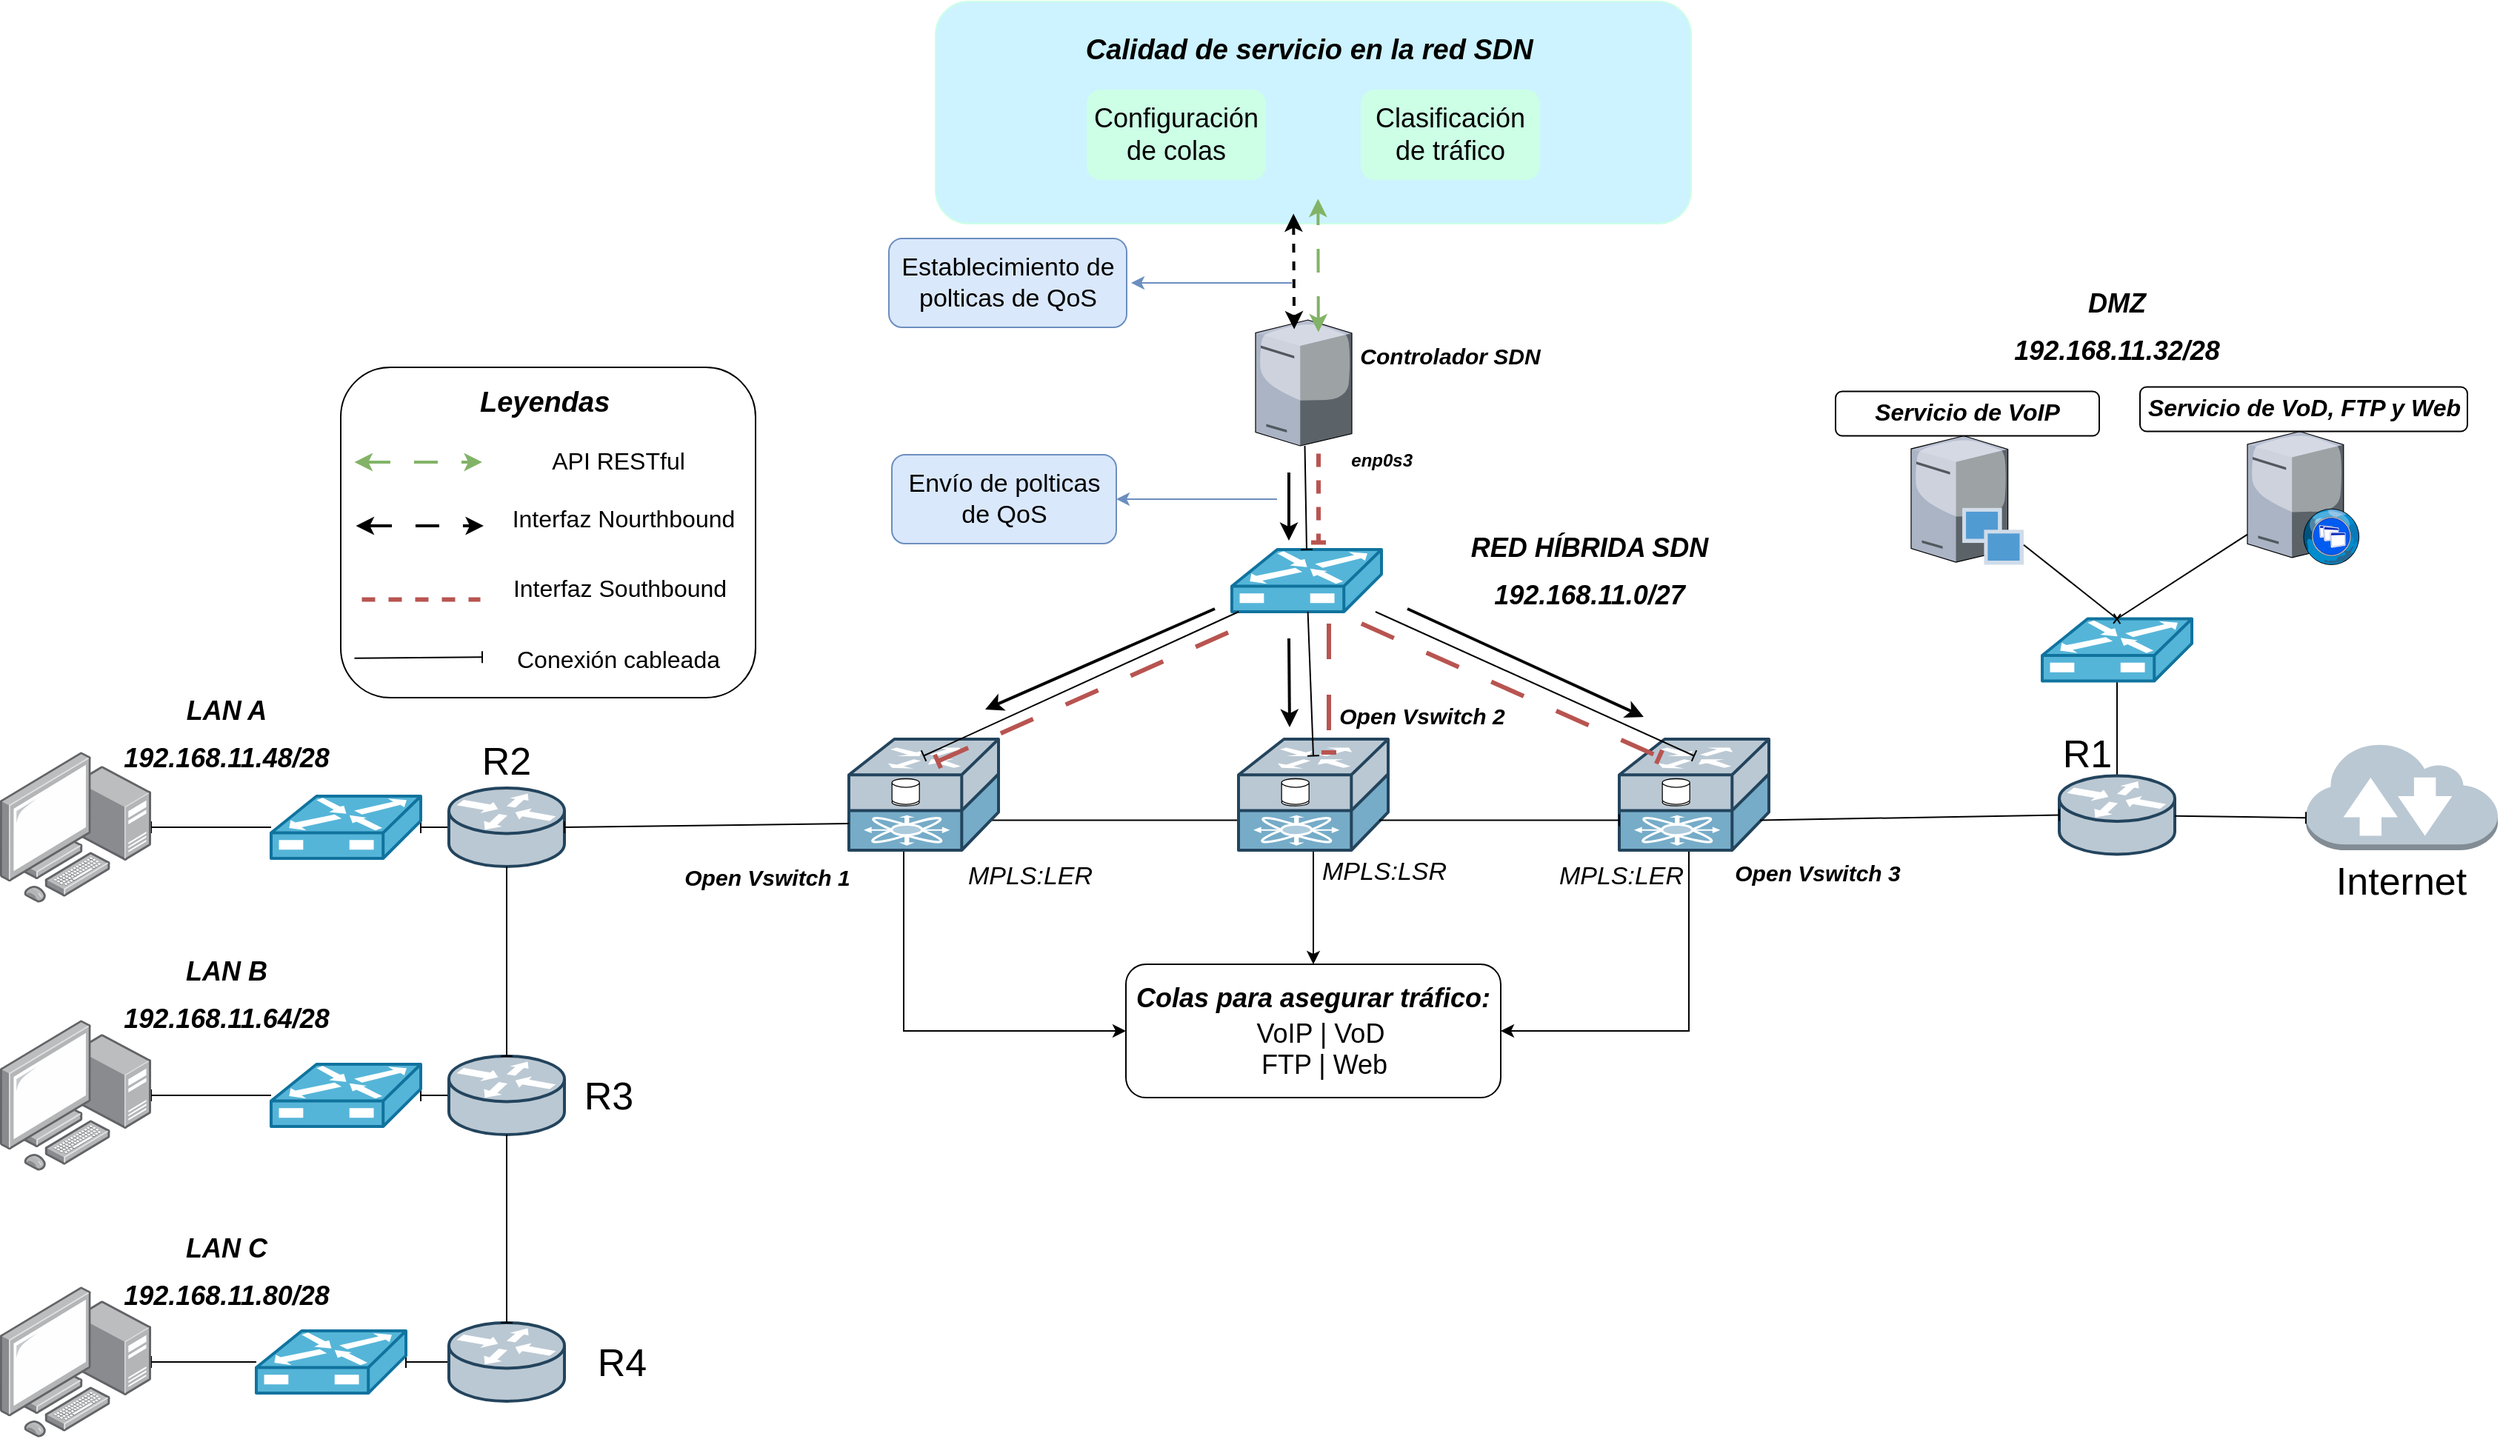 <mxfile version="25.0.1">
  <diagram name="Página-1" id="s3OMrO0p6jmiYu_DmSFK">
    <mxGraphModel dx="2327" dy="2056" grid="1" gridSize="10" guides="1" tooltips="1" connect="1" arrows="1" fold="1" page="1" pageScale="1" pageWidth="827" pageHeight="1169" math="0" shadow="0">
      <root>
        <mxCell id="0" />
        <mxCell id="1" parent="0" />
        <mxCell id="3uJrxtnBRZQrfx2Aj6_I-8" value="" style="verticalLabelPosition=bottom;aspect=fixed;html=1;verticalAlign=top;strokeColor=none;align=center;outlineConnect=0;shape=mxgraph.citrix.tower_server;rounded=1;" parent="1" vertex="1">
          <mxGeometry x="427.5" y="-905" width="65" height="85" as="geometry" />
        </mxCell>
        <mxCell id="3uJrxtnBRZQrfx2Aj6_I-30" style="edgeStyle=none;rounded=1;orthogonalLoop=1;jettySize=auto;html=1;exitX=0.85;exitY=0.73;exitDx=0;exitDy=0;exitPerimeter=0;fontFamily=Helvetica;fontSize=12;fontColor=default;entryX=0;entryY=0.73;entryDx=0;entryDy=0;entryPerimeter=0;endArrow=baseDash;endFill=0;" parent="1" source="3uJrxtnBRZQrfx2Aj6_I-17" target="3uJrxtnBRZQrfx2Aj6_I-19" edge="1">
          <mxGeometry relative="1" as="geometry">
            <mxPoint x="410" y="-567" as="targetPoint" />
          </mxGeometry>
        </mxCell>
        <mxCell id="aQdcpVnJObZtxGF_5yML-67" style="edgeStyle=orthogonalEdgeStyle;rounded=0;orthogonalLoop=1;jettySize=auto;html=1;entryX=0;entryY=0.5;entryDx=0;entryDy=0;" parent="1" source="3uJrxtnBRZQrfx2Aj6_I-17" target="aQdcpVnJObZtxGF_5yML-8" edge="1">
          <mxGeometry relative="1" as="geometry">
            <Array as="points">
              <mxPoint x="190" y="-425" />
            </Array>
          </mxGeometry>
        </mxCell>
        <mxCell id="3uJrxtnBRZQrfx2Aj6_I-17" value="" style="shape=mxgraph.cisco.routers.isci_router;sketch=0;html=1;pointerEvents=1;dashed=0;strokeWidth=2;verticalLabelPosition=bottom;verticalAlign=top;align=center;outlineConnect=0;rounded=1;fontFamily=Helvetica;fontSize=12;fillColor=#bac8d3;strokeColor=#23445d;points=[[0,0.5,0,0,0],[0,0.76,0,0,0],[0.16,0.15,0,0,0],[0.5,0.15,0,0,0],[0.5,1,0,0,0],[0.85,0.73,0,0,0],[1,0,0,0,0],[1,0.5,0,0,0]];" parent="1" vertex="1">
          <mxGeometry x="153" y="-622" width="101" height="75" as="geometry" />
        </mxCell>
        <mxCell id="aQdcpVnJObZtxGF_5yML-13" style="edgeStyle=orthogonalEdgeStyle;rounded=0;orthogonalLoop=1;jettySize=auto;html=1;" parent="1" source="3uJrxtnBRZQrfx2Aj6_I-19" target="aQdcpVnJObZtxGF_5yML-8" edge="1">
          <mxGeometry relative="1" as="geometry" />
        </mxCell>
        <mxCell id="3uJrxtnBRZQrfx2Aj6_I-19" value="" style="shape=mxgraph.cisco.routers.isci_router;sketch=0;html=1;pointerEvents=1;dashed=0;strokeWidth=2;verticalLabelPosition=bottom;verticalAlign=top;align=center;outlineConnect=0;rounded=1;fontFamily=Helvetica;fontSize=12;fillColor=#bac8d3;strokeColor=#23445d;points=[[0,0.5,0,0,0],[0,0.73,0,0,0],[0.16,0.15,0,0,0],[0.5,0.15,0,0,0],[0.5,1,0,0,0],[0.94,0.73,0,0,0],[1,0,0,0,0],[1,0.5,0,0,0]];" parent="1" vertex="1">
          <mxGeometry x="416" y="-622" width="101" height="75" as="geometry" />
        </mxCell>
        <mxCell id="aQdcpVnJObZtxGF_5yML-68" style="edgeStyle=orthogonalEdgeStyle;rounded=0;orthogonalLoop=1;jettySize=auto;html=1;entryX=1;entryY=0.5;entryDx=0;entryDy=0;" parent="1" source="3uJrxtnBRZQrfx2Aj6_I-20" target="aQdcpVnJObZtxGF_5yML-8" edge="1">
          <mxGeometry relative="1" as="geometry">
            <Array as="points">
              <mxPoint x="720" y="-425" />
            </Array>
          </mxGeometry>
        </mxCell>
        <mxCell id="3uJrxtnBRZQrfx2Aj6_I-20" value="" style="shape=mxgraph.cisco.routers.isci_router;sketch=0;html=1;pointerEvents=1;dashed=0;strokeWidth=2;verticalLabelPosition=bottom;verticalAlign=top;align=center;outlineConnect=0;rounded=1;fontFamily=Helvetica;fontSize=12;fillColor=#bac8d3;strokeColor=#23445d;points=[[0,0.5,0,0,0],[0,0.73,0,0,0],[0.16,0.15,0,0,0],[0.5,0.15,0,0,0],[0.5,1,0,0,0],[0.94,0.73,0,0,0],[1,0,0,0,0],[1,0.5,0,0,0]];" parent="1" vertex="1">
          <mxGeometry x="673" y="-622" width="101" height="75" as="geometry" />
        </mxCell>
        <mxCell id="3uJrxtnBRZQrfx2Aj6_I-21" value="" style="shape=mxgraph.cisco.misc.bbsm;sketch=0;html=1;pointerEvents=1;dashed=0;fillColor=#55b5d8;strokeColor=#10739e;strokeWidth=2;verticalLabelPosition=bottom;verticalAlign=top;align=center;outlineConnect=0;rounded=1;fontFamily=Helvetica;fontSize=12;" parent="1" vertex="1">
          <mxGeometry x="411.5" y="-750" width="101" height="42" as="geometry" />
        </mxCell>
        <mxCell id="3uJrxtnBRZQrfx2Aj6_I-22" style="edgeStyle=none;rounded=1;orthogonalLoop=1;jettySize=auto;html=1;entryX=0.5;entryY=0.15;entryDx=0;entryDy=0;entryPerimeter=0;fontFamily=Helvetica;fontSize=12;fontColor=default;endArrow=baseDash;endFill=0;" parent="1" source="3uJrxtnBRZQrfx2Aj6_I-21" target="3uJrxtnBRZQrfx2Aj6_I-17" edge="1">
          <mxGeometry relative="1" as="geometry" />
        </mxCell>
        <mxCell id="3uJrxtnBRZQrfx2Aj6_I-23" style="edgeStyle=none;rounded=1;orthogonalLoop=1;jettySize=auto;html=1;entryX=0.5;entryY=0.15;entryDx=0;entryDy=0;entryPerimeter=0;fontFamily=Helvetica;fontSize=12;fontColor=default;endArrow=baseDash;endFill=0;" parent="1" source="3uJrxtnBRZQrfx2Aj6_I-21" target="3uJrxtnBRZQrfx2Aj6_I-19" edge="1">
          <mxGeometry relative="1" as="geometry" />
        </mxCell>
        <mxCell id="3uJrxtnBRZQrfx2Aj6_I-24" style="edgeStyle=none;rounded=1;orthogonalLoop=1;jettySize=auto;html=1;entryX=0.5;entryY=0.15;entryDx=0;entryDy=0;entryPerimeter=0;fontFamily=Helvetica;fontSize=12;fontColor=default;endArrow=baseDash;endFill=0;" parent="1" source="3uJrxtnBRZQrfx2Aj6_I-21" target="3uJrxtnBRZQrfx2Aj6_I-20" edge="1">
          <mxGeometry relative="1" as="geometry" />
        </mxCell>
        <mxCell id="3uJrxtnBRZQrfx2Aj6_I-27" style="edgeStyle=none;rounded=1;orthogonalLoop=1;jettySize=auto;html=1;entryX=0.5;entryY=0;entryDx=0;entryDy=0;entryPerimeter=0;fontFamily=Helvetica;fontSize=12;fontColor=default;endArrow=baseDash;endFill=0;" parent="1" source="3uJrxtnBRZQrfx2Aj6_I-8" target="3uJrxtnBRZQrfx2Aj6_I-21" edge="1">
          <mxGeometry relative="1" as="geometry" />
        </mxCell>
        <mxCell id="3uJrxtnBRZQrfx2Aj6_I-32" style="edgeStyle=none;rounded=1;orthogonalLoop=1;jettySize=auto;html=1;exitX=0.94;exitY=0.73;exitDx=0;exitDy=0;exitPerimeter=0;entryX=0;entryY=0.73;entryDx=0;entryDy=0;entryPerimeter=0;fontFamily=Helvetica;fontSize=12;fontColor=default;endArrow=baseDash;endFill=0;" parent="1" source="3uJrxtnBRZQrfx2Aj6_I-19" target="3uJrxtnBRZQrfx2Aj6_I-20" edge="1">
          <mxGeometry relative="1" as="geometry" />
        </mxCell>
        <mxCell id="3uJrxtnBRZQrfx2Aj6_I-45" value="" style="edgeStyle=none;rounded=1;orthogonalLoop=1;jettySize=auto;html=1;fontFamily=Helvetica;fontSize=12;fontColor=default;endArrow=baseDash;endFill=0;" parent="1" source="3uJrxtnBRZQrfx2Aj6_I-33" target="3uJrxtnBRZQrfx2Aj6_I-42" edge="1">
          <mxGeometry relative="1" as="geometry" />
        </mxCell>
        <mxCell id="3uJrxtnBRZQrfx2Aj6_I-33" value="" style="shape=mxgraph.cisco.routers.router;sketch=0;html=1;pointerEvents=1;dashed=0;fillColor=#bac8d3;strokeColor=#23445d;strokeWidth=2;verticalLabelPosition=bottom;verticalAlign=top;align=center;outlineConnect=0;rounded=1;fontFamily=Helvetica;fontSize=12;" parent="1" vertex="1">
          <mxGeometry x="-117" y="-589" width="78" height="53" as="geometry" />
        </mxCell>
        <mxCell id="3uJrxtnBRZQrfx2Aj6_I-48" value="" style="edgeStyle=none;rounded=1;orthogonalLoop=1;jettySize=auto;html=1;fontFamily=Helvetica;fontSize=12;fontColor=default;endArrow=baseDash;endFill=0;" parent="1" source="3uJrxtnBRZQrfx2Aj6_I-34" target="3uJrxtnBRZQrfx2Aj6_I-41" edge="1">
          <mxGeometry relative="1" as="geometry" />
        </mxCell>
        <mxCell id="3uJrxtnBRZQrfx2Aj6_I-34" value="" style="shape=mxgraph.cisco.routers.router;sketch=0;html=1;pointerEvents=1;dashed=0;fillColor=#bac8d3;strokeColor=#23445d;strokeWidth=2;verticalLabelPosition=bottom;verticalAlign=top;align=center;outlineConnect=0;rounded=1;fontFamily=Helvetica;fontSize=12;" parent="1" vertex="1">
          <mxGeometry x="970" y="-597.25" width="78" height="53" as="geometry" />
        </mxCell>
        <mxCell id="3uJrxtnBRZQrfx2Aj6_I-35" style="edgeStyle=none;rounded=1;orthogonalLoop=1;jettySize=auto;html=1;exitX=0.94;exitY=0.73;exitDx=0;exitDy=0;exitPerimeter=0;entryX=0;entryY=0.5;entryDx=0;entryDy=0;entryPerimeter=0;fontFamily=Helvetica;fontSize=12;fontColor=default;endArrow=baseDash;endFill=0;" parent="1" source="3uJrxtnBRZQrfx2Aj6_I-20" target="3uJrxtnBRZQrfx2Aj6_I-34" edge="1">
          <mxGeometry relative="1" as="geometry" />
        </mxCell>
        <mxCell id="3uJrxtnBRZQrfx2Aj6_I-36" style="edgeStyle=none;rounded=1;orthogonalLoop=1;jettySize=auto;html=1;exitX=0;exitY=0.76;exitDx=0;exitDy=0;exitPerimeter=0;entryX=1;entryY=0.5;entryDx=0;entryDy=0;entryPerimeter=0;fontFamily=Helvetica;fontSize=12;fontColor=default;endArrow=baseDash;endFill=0;fillColor=#d5e8d4;gradientColor=#97d077;strokeColor=#000000;" parent="1" source="3uJrxtnBRZQrfx2Aj6_I-17" target="3uJrxtnBRZQrfx2Aj6_I-33" edge="1">
          <mxGeometry relative="1" as="geometry" />
        </mxCell>
        <mxCell id="3uJrxtnBRZQrfx2Aj6_I-46" value="" style="edgeStyle=none;rounded=1;orthogonalLoop=1;jettySize=auto;html=1;fontFamily=Helvetica;fontSize=12;fontColor=default;endArrow=baseDash;endFill=0;" parent="1" source="3uJrxtnBRZQrfx2Aj6_I-37" target="3uJrxtnBRZQrfx2Aj6_I-43" edge="1">
          <mxGeometry relative="1" as="geometry" />
        </mxCell>
        <mxCell id="3uJrxtnBRZQrfx2Aj6_I-37" value="" style="shape=mxgraph.cisco.routers.router;sketch=0;html=1;pointerEvents=1;dashed=0;fillColor=#bac8d3;strokeColor=#23445d;strokeWidth=2;verticalLabelPosition=bottom;verticalAlign=top;align=center;outlineConnect=0;rounded=1;fontFamily=Helvetica;fontSize=12;" parent="1" vertex="1">
          <mxGeometry x="-117" y="-408" width="78" height="53" as="geometry" />
        </mxCell>
        <mxCell id="3uJrxtnBRZQrfx2Aj6_I-47" value="" style="edgeStyle=none;rounded=1;orthogonalLoop=1;jettySize=auto;html=1;fontFamily=Helvetica;fontSize=12;fontColor=default;endArrow=baseDash;endFill=0;" parent="1" source="3uJrxtnBRZQrfx2Aj6_I-38" target="3uJrxtnBRZQrfx2Aj6_I-44" edge="1">
          <mxGeometry relative="1" as="geometry" />
        </mxCell>
        <mxCell id="3uJrxtnBRZQrfx2Aj6_I-38" value="" style="shape=mxgraph.cisco.routers.router;sketch=0;html=1;pointerEvents=1;dashed=0;fillColor=#bac8d3;strokeColor=#23445d;strokeWidth=2;verticalLabelPosition=bottom;verticalAlign=top;align=center;outlineConnect=0;rounded=1;fontFamily=Helvetica;fontSize=12;" parent="1" vertex="1">
          <mxGeometry x="-117" y="-228" width="78" height="53" as="geometry" />
        </mxCell>
        <mxCell id="3uJrxtnBRZQrfx2Aj6_I-39" style="edgeStyle=none;rounded=1;orthogonalLoop=1;jettySize=auto;html=1;entryX=0.5;entryY=0;entryDx=0;entryDy=0;entryPerimeter=0;fontFamily=Helvetica;fontSize=12;fontColor=default;endArrow=baseDash;endFill=0;" parent="1" source="3uJrxtnBRZQrfx2Aj6_I-33" target="3uJrxtnBRZQrfx2Aj6_I-37" edge="1">
          <mxGeometry relative="1" as="geometry" />
        </mxCell>
        <mxCell id="3uJrxtnBRZQrfx2Aj6_I-40" style="edgeStyle=none;rounded=1;orthogonalLoop=1;jettySize=auto;html=1;entryX=0.5;entryY=0;entryDx=0;entryDy=0;entryPerimeter=0;fontFamily=Helvetica;fontSize=12;fontColor=default;endArrow=baseDash;endFill=0;" parent="1" source="3uJrxtnBRZQrfx2Aj6_I-37" target="3uJrxtnBRZQrfx2Aj6_I-38" edge="1">
          <mxGeometry relative="1" as="geometry" />
        </mxCell>
        <mxCell id="3uJrxtnBRZQrfx2Aj6_I-41" value="" style="shape=mxgraph.cisco.misc.bbsm;sketch=0;html=1;pointerEvents=1;dashed=0;fillColor=#55b5d8;strokeColor=#10739e;strokeWidth=2;verticalLabelPosition=bottom;verticalAlign=top;align=center;outlineConnect=0;rounded=1;fontFamily=Helvetica;fontSize=12;" parent="1" vertex="1">
          <mxGeometry x="958.5" y="-703.25" width="101" height="42" as="geometry" />
        </mxCell>
        <mxCell id="3uJrxtnBRZQrfx2Aj6_I-54" value="" style="edgeStyle=none;rounded=1;orthogonalLoop=1;jettySize=auto;html=1;fontFamily=Helvetica;fontSize=12;fontColor=default;endArrow=baseDash;endFill=0;" parent="1" source="3uJrxtnBRZQrfx2Aj6_I-42" edge="1">
          <mxGeometry relative="1" as="geometry">
            <mxPoint x="-318" y="-562.5" as="targetPoint" />
          </mxGeometry>
        </mxCell>
        <mxCell id="3uJrxtnBRZQrfx2Aj6_I-42" value="" style="shape=mxgraph.cisco.misc.bbsm;sketch=0;html=1;pointerEvents=1;dashed=0;fillColor=#55b5d8;strokeColor=#10739e;strokeWidth=2;verticalLabelPosition=bottom;verticalAlign=top;align=center;outlineConnect=0;rounded=1;fontFamily=Helvetica;fontSize=12;" parent="1" vertex="1">
          <mxGeometry x="-237" y="-583.5" width="101" height="42" as="geometry" />
        </mxCell>
        <mxCell id="3uJrxtnBRZQrfx2Aj6_I-53" value="" style="edgeStyle=none;rounded=1;orthogonalLoop=1;jettySize=auto;html=1;fontFamily=Helvetica;fontSize=12;fontColor=default;endArrow=baseDash;endFill=0;" parent="1" source="3uJrxtnBRZQrfx2Aj6_I-43" edge="1">
          <mxGeometry relative="1" as="geometry">
            <mxPoint x="-318" y="-381.5" as="targetPoint" />
          </mxGeometry>
        </mxCell>
        <mxCell id="3uJrxtnBRZQrfx2Aj6_I-43" value="" style="shape=mxgraph.cisco.misc.bbsm;sketch=0;html=1;pointerEvents=1;dashed=0;fillColor=#55b5d8;strokeColor=#10739e;strokeWidth=2;verticalLabelPosition=bottom;verticalAlign=top;align=center;outlineConnect=0;rounded=1;fontFamily=Helvetica;fontSize=12;" parent="1" vertex="1">
          <mxGeometry x="-237" y="-402.5" width="101" height="42" as="geometry" />
        </mxCell>
        <mxCell id="3uJrxtnBRZQrfx2Aj6_I-52" value="" style="edgeStyle=none;rounded=1;orthogonalLoop=1;jettySize=auto;html=1;fontFamily=Helvetica;fontSize=12;fontColor=default;endArrow=baseDash;endFill=0;" parent="1" source="3uJrxtnBRZQrfx2Aj6_I-44" edge="1">
          <mxGeometry relative="1" as="geometry">
            <mxPoint x="-318" y="-201.5" as="targetPoint" />
          </mxGeometry>
        </mxCell>
        <mxCell id="3uJrxtnBRZQrfx2Aj6_I-44" value="" style="shape=mxgraph.cisco.misc.bbsm;sketch=0;html=1;pointerEvents=1;dashed=0;fillColor=#55b5d8;strokeColor=#10739e;strokeWidth=2;verticalLabelPosition=bottom;verticalAlign=top;align=center;outlineConnect=0;rounded=1;fontFamily=Helvetica;fontSize=12;" parent="1" vertex="1">
          <mxGeometry x="-247" y="-222.5" width="101" height="42" as="geometry" />
        </mxCell>
        <mxCell id="3uJrxtnBRZQrfx2Aj6_I-57" value="" style="verticalLabelPosition=bottom;sketch=0;aspect=fixed;html=1;verticalAlign=top;strokeColor=none;align=center;outlineConnect=0;shape=mxgraph.citrix.provisioning_server;rounded=1;fontFamily=Helvetica;fontSize=12;fontColor=default;fillColor=default;" parent="1" vertex="1">
          <mxGeometry x="870" y="-826.75" width="76" height="87" as="geometry" />
        </mxCell>
        <mxCell id="3uJrxtnBRZQrfx2Aj6_I-58" value="" style="verticalLabelPosition=bottom;sketch=0;aspect=fixed;html=1;verticalAlign=top;strokeColor=none;align=center;outlineConnect=0;shape=mxgraph.citrix.xenapp_web;rounded=1;fontFamily=Helvetica;fontSize=12;fontColor=default;fillColor=default;" parent="1" vertex="1">
          <mxGeometry x="1097" y="-829.75" width="76" height="90" as="geometry" />
        </mxCell>
        <mxCell id="3uJrxtnBRZQrfx2Aj6_I-59" style="edgeStyle=none;rounded=1;orthogonalLoop=1;jettySize=auto;html=1;entryX=0.5;entryY=0;entryDx=0;entryDy=0;entryPerimeter=0;fontFamily=Helvetica;fontSize=12;fontColor=default;endArrow=baseDash;endFill=0;" parent="1" source="3uJrxtnBRZQrfx2Aj6_I-57" target="3uJrxtnBRZQrfx2Aj6_I-41" edge="1">
          <mxGeometry relative="1" as="geometry">
            <mxPoint x="1009" y="-739.75" as="targetPoint" />
          </mxGeometry>
        </mxCell>
        <mxCell id="3uJrxtnBRZQrfx2Aj6_I-60" style="edgeStyle=none;rounded=1;orthogonalLoop=1;jettySize=auto;html=1;entryX=0.5;entryY=0;entryDx=0;entryDy=0;entryPerimeter=0;fontFamily=Helvetica;fontSize=12;fontColor=default;endArrow=baseDash;endFill=0;" parent="1" source="3uJrxtnBRZQrfx2Aj6_I-58" target="3uJrxtnBRZQrfx2Aj6_I-41" edge="1">
          <mxGeometry relative="1" as="geometry">
            <mxPoint x="1009" y="-739.75" as="targetPoint" />
          </mxGeometry>
        </mxCell>
        <mxCell id="3uJrxtnBRZQrfx2Aj6_I-61" value="" style="outlineConnect=0;dashed=0;verticalLabelPosition=bottom;verticalAlign=top;align=center;html=1;shape=mxgraph.aws3.internet_2;fillColor=#bac8d3;rounded=1;fontFamily=Helvetica;fontSize=12;strokeColor=#23445d;" parent="1" vertex="1">
          <mxGeometry x="1136.5" y="-620" width="129.5" height="73" as="geometry" />
        </mxCell>
        <mxCell id="3uJrxtnBRZQrfx2Aj6_I-62" style="edgeStyle=none;rounded=1;orthogonalLoop=1;jettySize=auto;html=1;entryX=0;entryY=0.7;entryDx=0;entryDy=0;entryPerimeter=0;fontFamily=Helvetica;fontSize=12;fontColor=default;endArrow=baseDash;endFill=0;" parent="1" source="3uJrxtnBRZQrfx2Aj6_I-34" target="3uJrxtnBRZQrfx2Aj6_I-61" edge="1">
          <mxGeometry relative="1" as="geometry" />
        </mxCell>
        <mxCell id="3uJrxtnBRZQrfx2Aj6_I-64" value="" style="image;points=[];aspect=fixed;html=1;align=center;shadow=0;dashed=0;image=img/lib/allied_telesis/computer_and_terminals/Personal_Computer_with_Server.svg;rounded=1;verticalAlign=top;fontFamily=Helvetica;fontSize=12;fontColor=default;fillColor=default;flipH=1;" parent="1" vertex="1">
          <mxGeometry x="-420" y="-613.5" width="102" height="102" as="geometry" />
        </mxCell>
        <mxCell id="3uJrxtnBRZQrfx2Aj6_I-65" value="" style="image;points=[];aspect=fixed;html=1;align=center;shadow=0;dashed=0;image=img/lib/allied_telesis/computer_and_terminals/Personal_Computer_with_Server.svg;rounded=1;verticalAlign=top;fontFamily=Helvetica;fontSize=12;fontColor=default;fillColor=default;flipH=1;" parent="1" vertex="1">
          <mxGeometry x="-420" y="-432.5" width="102" height="102" as="geometry" />
        </mxCell>
        <mxCell id="3uJrxtnBRZQrfx2Aj6_I-66" value="" style="image;points=[];aspect=fixed;html=1;align=center;shadow=0;dashed=0;image=img/lib/allied_telesis/computer_and_terminals/Personal_Computer_with_Server.svg;rounded=1;verticalAlign=top;fontFamily=Helvetica;fontSize=12;fontColor=default;fillColor=default;flipH=1;" parent="1" vertex="1">
          <mxGeometry x="-420" y="-252.5" width="102" height="102" as="geometry" />
        </mxCell>
        <mxCell id="3uJrxtnBRZQrfx2Aj6_I-91" value="R1" style="text;html=1;align=center;verticalAlign=middle;whiteSpace=wrap;rounded=0;fontFamily=Helvetica;fontSize=26;fontColor=default;" parent="1" vertex="1">
          <mxGeometry x="958.5" y="-627.25" width="60" height="30" as="geometry" />
        </mxCell>
        <mxCell id="3uJrxtnBRZQrfx2Aj6_I-92" value="R2" style="text;html=1;align=center;verticalAlign=middle;whiteSpace=wrap;rounded=0;fontFamily=Helvetica;fontSize=26;fontColor=default;" parent="1" vertex="1">
          <mxGeometry x="-108" y="-622" width="60" height="30" as="geometry" />
        </mxCell>
        <mxCell id="3uJrxtnBRZQrfx2Aj6_I-93" value="R3" style="text;html=1;align=center;verticalAlign=middle;whiteSpace=wrap;rounded=0;fontFamily=Helvetica;fontSize=26;fontColor=default;" parent="1" vertex="1">
          <mxGeometry x="-39" y="-396.5" width="60" height="30" as="geometry" />
        </mxCell>
        <mxCell id="3uJrxtnBRZQrfx2Aj6_I-94" value="R4" style="text;html=1;align=center;verticalAlign=middle;whiteSpace=wrap;rounded=0;fontFamily=Helvetica;fontSize=26;fontColor=default;" parent="1" vertex="1">
          <mxGeometry x="-30" y="-216.5" width="60" height="30" as="geometry" />
        </mxCell>
        <mxCell id="3uJrxtnBRZQrfx2Aj6_I-113" value="&lt;font style=&quot;font-size: 15px;&quot;&gt;&lt;b&gt;&lt;i&gt;Open Vswitch 1&lt;/i&gt;&lt;/b&gt;&lt;/font&gt;" style="text;html=1;align=center;verticalAlign=middle;whiteSpace=wrap;rounded=0;fontFamily=Helvetica;fontSize=26;fontColor=default;" parent="1" vertex="1">
          <mxGeometry x="21" y="-547" width="154" height="30" as="geometry" />
        </mxCell>
        <mxCell id="3uJrxtnBRZQrfx2Aj6_I-114" value="&lt;font style=&quot;font-size: 15px;&quot;&gt;&lt;b&gt;&lt;i&gt;Open Vswitch 2&lt;/i&gt;&lt;/b&gt;&lt;/font&gt;" style="text;html=1;align=center;verticalAlign=middle;whiteSpace=wrap;rounded=0;fontFamily=Helvetica;fontSize=26;fontColor=default;" parent="1" vertex="1">
          <mxGeometry x="463" y="-656.25" width="154" height="30" as="geometry" />
        </mxCell>
        <mxCell id="3uJrxtnBRZQrfx2Aj6_I-116" value="&lt;font style=&quot;font-size: 15px;&quot;&gt;&lt;b&gt;&lt;i&gt;Controlador SDN&lt;/i&gt;&lt;/b&gt;&lt;/font&gt;" style="text;html=1;align=center;verticalAlign=middle;whiteSpace=wrap;rounded=0;fontFamily=Helvetica;fontSize=26;fontColor=default;" parent="1" vertex="1">
          <mxGeometry x="494" y="-896.75" width="130" height="25" as="geometry" />
        </mxCell>
        <mxCell id="3uJrxtnBRZQrfx2Aj6_I-117" value="&lt;font size=&quot;1&quot; style=&quot;&quot;&gt;&lt;b style=&quot;&quot;&gt;&lt;i style=&quot;font-size: 18px;&quot;&gt;RED HÍBRIDA SDN&lt;br&gt;192.168.11.0/27&lt;/i&gt;&lt;/b&gt;&lt;/font&gt;" style="text;html=1;align=center;verticalAlign=middle;whiteSpace=wrap;rounded=0;fontFamily=Helvetica;fontSize=26;fontColor=default;" parent="1" vertex="1">
          <mxGeometry x="550" y="-768" width="205.5" height="60" as="geometry" />
        </mxCell>
        <mxCell id="3uJrxtnBRZQrfx2Aj6_I-118" value="Internet" style="text;html=1;align=center;verticalAlign=middle;whiteSpace=wrap;rounded=0;fontFamily=Helvetica;fontSize=26;fontColor=default;" parent="1" vertex="1">
          <mxGeometry x="1171.25" y="-541.5" width="60" height="30" as="geometry" />
        </mxCell>
        <mxCell id="M51-cbpcoO0k1B-L0Ytx-17" value="&lt;font style=&quot;font-size: 12px;&quot;&gt;&lt;b style=&quot;font-size: 12px;&quot;&gt;&lt;i style=&quot;font-size: 12px;&quot;&gt;enp0s3&amp;nbsp;&lt;br style=&quot;font-size: 12px;&quot;&gt;&lt;/i&gt;&lt;/b&gt;&lt;/font&gt;" style="text;html=1;align=center;verticalAlign=middle;whiteSpace=wrap;rounded=0;fontFamily=Helvetica;fontSize=12;fontColor=default;" parent="1" vertex="1">
          <mxGeometry x="480.97" y="-820" width="67" height="20" as="geometry" />
        </mxCell>
        <mxCell id="M51-cbpcoO0k1B-L0Ytx-23" value="&lt;font size=&quot;1&quot; style=&quot;&quot;&gt;&lt;b style=&quot;&quot;&gt;&lt;i style=&quot;font-size: 18px;&quot;&gt;DMZ&lt;br&gt;192.168.11.32/28&lt;/i&gt;&lt;/b&gt;&lt;/font&gt;" style="text;html=1;align=center;verticalAlign=middle;whiteSpace=wrap;rounded=0;fontFamily=Helvetica;fontSize=26;fontColor=default;" parent="1" vertex="1">
          <mxGeometry x="906.25" y="-933" width="205.5" height="60" as="geometry" />
        </mxCell>
        <mxCell id="M51-cbpcoO0k1B-L0Ytx-24" value="&lt;font size=&quot;1&quot; style=&quot;&quot;&gt;&lt;b style=&quot;&quot;&gt;&lt;i style=&quot;font-size: 18px;&quot;&gt;LAN A&lt;br&gt;192.168.11.48/28&lt;/i&gt;&lt;/b&gt;&lt;/font&gt;" style="text;html=1;align=center;verticalAlign=middle;whiteSpace=wrap;rounded=0;fontFamily=Helvetica;fontSize=26;fontColor=default;" parent="1" vertex="1">
          <mxGeometry x="-370" y="-658" width="205.5" height="60" as="geometry" />
        </mxCell>
        <mxCell id="M51-cbpcoO0k1B-L0Ytx-25" value="&lt;font size=&quot;1&quot; style=&quot;&quot;&gt;&lt;b style=&quot;&quot;&gt;&lt;i style=&quot;font-size: 18px;&quot;&gt;LAN B&lt;br&gt;192.168.11.64/28&lt;/i&gt;&lt;/b&gt;&lt;/font&gt;" style="text;html=1;align=center;verticalAlign=middle;whiteSpace=wrap;rounded=0;fontFamily=Helvetica;fontSize=26;fontColor=default;" parent="1" vertex="1">
          <mxGeometry x="-370" y="-482.5" width="205.5" height="60" as="geometry" />
        </mxCell>
        <mxCell id="M51-cbpcoO0k1B-L0Ytx-26" value="&lt;font size=&quot;1&quot; style=&quot;&quot;&gt;&lt;b style=&quot;&quot;&gt;&lt;i style=&quot;font-size: 18px;&quot;&gt;LAN C&lt;br&gt;192.168.11.80/28&lt;/i&gt;&lt;/b&gt;&lt;/font&gt;" style="text;html=1;align=center;verticalAlign=middle;whiteSpace=wrap;rounded=0;fontFamily=Helvetica;fontSize=26;fontColor=default;" parent="1" vertex="1">
          <mxGeometry x="-370" y="-295" width="205.5" height="60" as="geometry" />
        </mxCell>
        <mxCell id="aQdcpVnJObZtxGF_5yML-8" value="&lt;font style=&quot;font-size: 18px;&quot;&gt;&lt;i&gt;&lt;b style=&quot;line-height: 140%;&quot;&gt;Colas para asegurar tráfico:&lt;/b&gt;&lt;/i&gt;&lt;/font&gt;&lt;div&gt;&lt;div style=&quot;&quot;&gt;&lt;font style=&quot;font-size: 18px;&quot;&gt;&amp;nbsp; VoIP |&amp;nbsp;&lt;/font&gt;&lt;span style=&quot;font-size: 18px; background-color: initial;&quot;&gt;VoD&lt;/span&gt;&lt;/div&gt;&lt;div style=&quot;&quot;&gt;&lt;span style=&quot;font-size: 18px;&quot;&gt;&amp;nbsp; &amp;nbsp;FTP |&amp;nbsp;&lt;/span&gt;&lt;span style=&quot;font-size: 18px; background-color: initial;&quot;&gt;Web&lt;/span&gt;&lt;/div&gt;&lt;/div&gt;" style="rounded=1;whiteSpace=wrap;html=1;" parent="1" vertex="1">
          <mxGeometry x="340" y="-470" width="253" height="90" as="geometry" />
        </mxCell>
        <mxCell id="aQdcpVnJObZtxGF_5yML-14" value="&lt;font style=&quot;font-size: 15px;&quot;&gt;&lt;b&gt;&lt;i&gt;Open Vswitch 3&lt;/i&gt;&lt;/b&gt;&lt;/font&gt;" style="text;html=1;align=center;verticalAlign=middle;whiteSpace=wrap;rounded=0;fontFamily=Helvetica;fontSize=26;fontColor=default;" parent="1" vertex="1">
          <mxGeometry x="730" y="-550" width="154" height="30" as="geometry" />
        </mxCell>
        <mxCell id="aQdcpVnJObZtxGF_5yML-19" value="" style="rounded=1;whiteSpace=wrap;html=1;fillColor=#CCF3FF;strokeColor=#CCFFE6;" parent="1" vertex="1">
          <mxGeometry x="211.5" y="-1120" width="510" height="150" as="geometry" />
        </mxCell>
        <mxCell id="aQdcpVnJObZtxGF_5yML-20" value="&lt;font style=&quot;font-size: 18px;&quot;&gt;Configuración de colas&lt;/font&gt;" style="rounded=1;whiteSpace=wrap;html=1;fillColor=#CCFFE6;strokeColor=#CCFFE6;" parent="1" vertex="1">
          <mxGeometry x="314" y="-1060" width="120" height="60" as="geometry" />
        </mxCell>
        <mxCell id="aQdcpVnJObZtxGF_5yML-21" value="&lt;font style=&quot;font-size: 18px;&quot;&gt;Clasificación de tráfico&lt;/font&gt;" style="rounded=1;whiteSpace=wrap;html=1;fillColor=#CCFFE6;strokeColor=#CCFFE6;" parent="1" vertex="1">
          <mxGeometry x="499" y="-1060" width="120" height="60" as="geometry" />
        </mxCell>
        <mxCell id="aQdcpVnJObZtxGF_5yML-22" value="&lt;h1 style=&quot;margin-top: 0px;&quot;&gt;&lt;font size=&quot;1&quot; style=&quot;&quot;&gt;&lt;i style=&quot;font-size: 19px;&quot;&gt;Calidad de servicio en la red SDN&amp;nbsp;&lt;/i&gt;&lt;/font&gt;&lt;/h1&gt;" style="text;html=1;whiteSpace=wrap;overflow=hidden;rounded=0;align=center;" parent="1" vertex="1">
          <mxGeometry x="251.25" y="-1110" width="430.5" height="40" as="geometry" />
        </mxCell>
        <mxCell id="aQdcpVnJObZtxGF_5yML-27" value="" style="endArrow=classic;startArrow=classic;html=1;rounded=0;fillColor=#d5e8d4;strokeColor=#82b366;dashed=1;dashPattern=8 8;strokeWidth=2;" parent="1" edge="1">
          <mxGeometry width="50" height="50" relative="1" as="geometry">
            <mxPoint x="469.91" y="-896.75" as="sourcePoint" />
            <mxPoint x="469.66" y="-986.75" as="targetPoint" />
          </mxGeometry>
        </mxCell>
        <mxCell id="aQdcpVnJObZtxGF_5yML-28" value="" style="endArrow=classic;html=1;rounded=0;dashed=1;strokeWidth=2;entryX=0;entryY=0.25;entryDx=0;entryDy=0;startArrow=classic;startFill=1;" parent="1" edge="1">
          <mxGeometry width="50" height="50" relative="1" as="geometry">
            <mxPoint x="453.1" y="-976.75" as="sourcePoint" />
            <mxPoint x="453.58" y="-898.75" as="targetPoint" />
          </mxGeometry>
        </mxCell>
        <mxCell id="aQdcpVnJObZtxGF_5yML-33" style="edgeStyle=none;rounded=1;orthogonalLoop=1;jettySize=auto;html=1;entryX=0.5;entryY=0.15;entryDx=0;entryDy=0;entryPerimeter=0;fontFamily=Helvetica;fontSize=12;fontColor=default;endArrow=baseDash;endFill=0;dashed=1;dashPattern=8 8;fillColor=#f8cecc;strokeColor=#b85450;strokeWidth=3;" parent="1" edge="1">
          <mxGeometry relative="1" as="geometry">
            <mxPoint x="409" y="-694" as="sourcePoint" />
            <mxPoint x="213" y="-607" as="targetPoint" />
          </mxGeometry>
        </mxCell>
        <mxCell id="aQdcpVnJObZtxGF_5yML-34" style="edgeStyle=none;rounded=1;orthogonalLoop=1;jettySize=auto;html=1;entryX=0.5;entryY=0.15;entryDx=0;entryDy=0;entryPerimeter=0;fontFamily=Helvetica;fontSize=12;fontColor=default;endArrow=baseDash;endFill=0;dashed=1;dashPattern=8 8;strokeWidth=3;fillColor=#f8cecc;strokeColor=#b85450;" parent="1" edge="1">
          <mxGeometry relative="1" as="geometry">
            <mxPoint x="477" y="-700" as="sourcePoint" />
            <mxPoint x="477" y="-613" as="targetPoint" />
          </mxGeometry>
        </mxCell>
        <mxCell id="aQdcpVnJObZtxGF_5yML-35" style="edgeStyle=none;rounded=1;orthogonalLoop=1;jettySize=auto;html=1;fontFamily=Helvetica;fontSize=12;fontColor=default;endArrow=baseDash;endFill=0;dashed=1;dashPattern=8 8;strokeWidth=3;fillColor=#f8cecc;strokeColor=#b85450;" parent="1" edge="1">
          <mxGeometry relative="1" as="geometry">
            <mxPoint x="499" y="-700" as="sourcePoint" />
            <mxPoint x="700" y="-610" as="targetPoint" />
          </mxGeometry>
        </mxCell>
        <mxCell id="aQdcpVnJObZtxGF_5yML-36" style="edgeStyle=none;rounded=1;orthogonalLoop=1;jettySize=auto;html=1;entryX=0.5;entryY=0;entryDx=0;entryDy=0;entryPerimeter=0;fontFamily=Helvetica;fontSize=12;fontColor=default;endArrow=baseDash;endFill=0;dashed=1;strokeWidth=3;fillColor=#f8cecc;strokeColor=#b85450;" parent="1" edge="1">
          <mxGeometry relative="1" as="geometry">
            <mxPoint x="470" y="-814.75" as="sourcePoint" />
            <mxPoint x="470" y="-754.75" as="targetPoint" />
          </mxGeometry>
        </mxCell>
        <mxCell id="aQdcpVnJObZtxGF_5yML-37" value="" style="endArrow=classic;html=1;rounded=0;strokeWidth=2;" parent="1" edge="1">
          <mxGeometry width="50" height="50" relative="1" as="geometry">
            <mxPoint x="450" y="-802" as="sourcePoint" />
            <mxPoint x="450" y="-756" as="targetPoint" />
          </mxGeometry>
        </mxCell>
        <mxCell id="aQdcpVnJObZtxGF_5yML-38" style="edgeStyle=none;rounded=1;orthogonalLoop=1;jettySize=auto;html=1;fontFamily=Helvetica;fontSize=12;fontColor=default;endArrow=classic;endFill=1;fillColor=#f8cecc;strokeColor=#000000;strokeWidth=2;" parent="1" edge="1">
          <mxGeometry relative="1" as="geometry">
            <mxPoint x="400" y="-710" as="sourcePoint" />
            <mxPoint x="245" y="-642" as="targetPoint" />
          </mxGeometry>
        </mxCell>
        <mxCell id="aQdcpVnJObZtxGF_5yML-39" style="edgeStyle=none;rounded=1;orthogonalLoop=1;jettySize=auto;html=1;fontFamily=Helvetica;fontSize=12;fontColor=default;endArrow=classic;endFill=1;strokeWidth=2;fillColor=#f8cecc;strokeColor=#050505;" parent="1" edge="1">
          <mxGeometry relative="1" as="geometry">
            <mxPoint x="530" y="-710" as="sourcePoint" />
            <mxPoint x="689.5" y="-637" as="targetPoint" />
          </mxGeometry>
        </mxCell>
        <mxCell id="aQdcpVnJObZtxGF_5yML-40" style="edgeStyle=none;rounded=1;orthogonalLoop=1;jettySize=auto;html=1;fontFamily=Helvetica;fontSize=12;fontColor=default;endArrow=classic;endFill=1;strokeWidth=2;fillColor=#f8cecc;strokeColor=#050505;" parent="1" edge="1">
          <mxGeometry relative="1" as="geometry">
            <mxPoint x="450" y="-690" as="sourcePoint" />
            <mxPoint x="450.5" y="-630" as="targetPoint" />
          </mxGeometry>
        </mxCell>
        <mxCell id="aQdcpVnJObZtxGF_5yML-41" value="&lt;font style=&quot;font-size: 17px;&quot;&gt;Establecimiento de polticas de QoS&lt;/font&gt;" style="rounded=1;whiteSpace=wrap;html=1;fillColor=#dae8fc;strokeColor=#6c8ebf;" parent="1" vertex="1">
          <mxGeometry x="180" y="-960" width="160.5" height="60" as="geometry" />
        </mxCell>
        <mxCell id="aQdcpVnJObZtxGF_5yML-42" value="" style="endArrow=classic;html=1;rounded=0;entryX=1;entryY=0.5;entryDx=0;entryDy=0;fillColor=#dae8fc;strokeColor=#6c8ebf;" parent="1" edge="1">
          <mxGeometry width="50" height="50" relative="1" as="geometry">
            <mxPoint x="452" y="-930" as="sourcePoint" />
            <mxPoint x="343.5" y="-930" as="targetPoint" />
          </mxGeometry>
        </mxCell>
        <mxCell id="aQdcpVnJObZtxGF_5yML-44" value="" style="endArrow=classic;html=1;rounded=0;entryX=1;entryY=0.5;entryDx=0;entryDy=0;fillColor=#dae8fc;strokeColor=#6c8ebf;" parent="1" edge="1">
          <mxGeometry width="50" height="50" relative="1" as="geometry">
            <mxPoint x="442" y="-784" as="sourcePoint" />
            <mxPoint x="333.5" y="-784" as="targetPoint" />
          </mxGeometry>
        </mxCell>
        <mxCell id="aQdcpVnJObZtxGF_5yML-45" value="&lt;font style=&quot;font-size: 17px;&quot;&gt;Envío de polticas de QoS&lt;/font&gt;" style="rounded=1;whiteSpace=wrap;html=1;fillColor=#dae8fc;strokeColor=#6c8ebf;" parent="1" vertex="1">
          <mxGeometry x="182" y="-814" width="151.5" height="60" as="geometry" />
        </mxCell>
        <mxCell id="aQdcpVnJObZtxGF_5yML-48" value="" style="rounded=1;whiteSpace=wrap;html=1;" parent="1" vertex="1">
          <mxGeometry x="-190" y="-873" width="280" height="223" as="geometry" />
        </mxCell>
        <mxCell id="aQdcpVnJObZtxGF_5yML-49" value="&lt;h1 style=&quot;margin-top: 0px;&quot;&gt;&lt;span style=&quot;font-size: 19px;&quot;&gt;&lt;i&gt;Leyendas&lt;/i&gt;&lt;/span&gt;&lt;/h1&gt;" style="text;html=1;whiteSpace=wrap;overflow=hidden;rounded=0;" parent="1" vertex="1">
          <mxGeometry x="-98" y="-871.75" width="96" height="35" as="geometry" />
        </mxCell>
        <mxCell id="aQdcpVnJObZtxGF_5yML-50" style="edgeStyle=none;rounded=1;orthogonalLoop=1;jettySize=auto;html=1;fontFamily=Helvetica;fontSize=12;fontColor=default;endArrow=none;endFill=0;dashed=1;strokeWidth=3;fillColor=#f8cecc;strokeColor=#b85450;" parent="1" edge="1">
          <mxGeometry relative="1" as="geometry">
            <mxPoint x="-175.75" y="-716.24" as="sourcePoint" />
            <mxPoint x="-95.75" y="-716.24" as="targetPoint" />
          </mxGeometry>
        </mxCell>
        <mxCell id="aQdcpVnJObZtxGF_5yML-51" value="" style="endArrow=classic;startArrow=classic;html=1;rounded=0;fillColor=#d5e8d4;strokeColor=#82b366;dashed=1;dashPattern=8 8;strokeWidth=2;" parent="1" edge="1">
          <mxGeometry width="50" height="50" relative="1" as="geometry">
            <mxPoint x="-180.75" y="-809" as="sourcePoint" />
            <mxPoint x="-94.5" y="-809" as="targetPoint" />
          </mxGeometry>
        </mxCell>
        <mxCell id="aQdcpVnJObZtxGF_5yML-52" style="edgeStyle=none;rounded=1;orthogonalLoop=1;jettySize=auto;html=1;exitX=0.94;exitY=0.73;exitDx=0;exitDy=0;exitPerimeter=0;fontFamily=Helvetica;fontSize=12;fontColor=default;endArrow=baseDash;endFill=0;" parent="1" edge="1">
          <mxGeometry relative="1" as="geometry">
            <mxPoint x="-180.75" y="-676.67" as="sourcePoint" />
            <mxPoint x="-94.5" y="-677.33" as="targetPoint" />
          </mxGeometry>
        </mxCell>
        <mxCell id="aQdcpVnJObZtxGF_5yML-53" value="&lt;font style=&quot;font-size: 16px;&quot;&gt;API RESTful&lt;/font&gt;" style="text;html=1;align=center;verticalAlign=middle;whiteSpace=wrap;rounded=0;" parent="1" vertex="1">
          <mxGeometry x="-84.75" y="-825" width="164.75" height="30" as="geometry" />
        </mxCell>
        <mxCell id="aQdcpVnJObZtxGF_5yML-54" value="&lt;span style=&quot;font-size: 16px;&quot;&gt;Interfaz Southbound&lt;/span&gt;" style="text;html=1;align=center;verticalAlign=middle;whiteSpace=wrap;rounded=0;" parent="1" vertex="1">
          <mxGeometry x="-78.75" y="-739" width="154.75" height="30" as="geometry" />
        </mxCell>
        <mxCell id="aQdcpVnJObZtxGF_5yML-55" value="&lt;font style=&quot;font-size: 16px;&quot;&gt;Conexión cableada&lt;/font&gt;" style="text;html=1;align=center;verticalAlign=middle;whiteSpace=wrap;rounded=0;" parent="1" vertex="1">
          <mxGeometry x="-74.75" y="-691.25" width="144.75" height="30" as="geometry" />
        </mxCell>
        <mxCell id="aQdcpVnJObZtxGF_5yML-57" value="&lt;p style=&quot;line-height: 50%;&quot;&gt;&lt;i style=&quot;&quot;&gt;&lt;font style=&quot;font-size: 17px;&quot;&gt;MPLS:LER&lt;/font&gt;&lt;/i&gt;&lt;/p&gt;" style="text;html=1;align=center;verticalAlign=middle;whiteSpace=wrap;rounded=0;fontFamily=Helvetica;fontSize=26;fontColor=default;" parent="1" vertex="1">
          <mxGeometry x="230" y="-549.5" width="90.5" height="35" as="geometry" />
        </mxCell>
        <mxCell id="aQdcpVnJObZtxGF_5yML-59" value="&lt;p style=&quot;line-height: 50%;&quot;&gt;&lt;i style=&quot;&quot;&gt;&lt;font style=&quot;font-size: 17px;&quot;&gt;MPLS:LER&lt;/font&gt;&lt;/i&gt;&lt;/p&gt;" style="text;html=1;align=center;verticalAlign=middle;whiteSpace=wrap;rounded=0;fontFamily=Helvetica;fontSize=26;fontColor=default;" parent="1" vertex="1">
          <mxGeometry x="610.0" y="-550" width="128.94" height="35" as="geometry" />
        </mxCell>
        <mxCell id="aQdcpVnJObZtxGF_5yML-62" value="&lt;p style=&quot;line-height: 50%;&quot;&gt;&lt;i style=&quot;&quot;&gt;&lt;font style=&quot;font-size: 17px;&quot;&gt;MPLS:LSR&lt;/font&gt;&lt;/i&gt;&lt;/p&gt;" style="text;html=1;align=center;verticalAlign=middle;whiteSpace=wrap;rounded=0;fontFamily=Helvetica;fontSize=26;fontColor=default;" parent="1" vertex="1">
          <mxGeometry x="450.0" y="-552.5" width="128.94" height="35" as="geometry" />
        </mxCell>
        <mxCell id="aQdcpVnJObZtxGF_5yML-64" value="&lt;span style=&quot;font-size: 16px;&quot;&gt;Interfaz Nourthbound&lt;/span&gt;" style="text;html=1;align=center;verticalAlign=middle;whiteSpace=wrap;rounded=0;" parent="1" vertex="1">
          <mxGeometry x="-81.5" y="-786" width="163.5" height="30" as="geometry" />
        </mxCell>
        <mxCell id="aQdcpVnJObZtxGF_5yML-65" value="" style="endArrow=classic;startArrow=classic;html=1;rounded=0;fillColor=#d5e8d4;strokeColor=#000000;dashed=1;dashPattern=8 8;strokeWidth=2;" parent="1" edge="1">
          <mxGeometry width="50" height="50" relative="1" as="geometry">
            <mxPoint x="-179.75" y="-766" as="sourcePoint" />
            <mxPoint x="-93.5" y="-766" as="targetPoint" />
          </mxGeometry>
        </mxCell>
        <mxCell id="dARIn8PAflUded6P3AkC-1" value="&lt;font style=&quot;font-size: 16px;&quot;&gt;&lt;i style=&quot;&quot;&gt;&lt;b style=&quot;line-height: 140%;&quot;&gt;Servicio de VoIP&lt;/b&gt;&lt;/i&gt;&lt;/font&gt;" style="rounded=1;whiteSpace=wrap;html=1;" vertex="1" parent="1">
          <mxGeometry x="819" y="-856.75" width="178" height="30" as="geometry" />
        </mxCell>
        <mxCell id="dARIn8PAflUded6P3AkC-2" value="&lt;font style=&quot;font-size: 16px;&quot;&gt;&lt;i style=&quot;&quot;&gt;&lt;b style=&quot;line-height: 140%;&quot;&gt;Servicio de VoD, FTP y Web&lt;/b&gt;&lt;/i&gt;&lt;/font&gt;" style="rounded=1;whiteSpace=wrap;html=1;" vertex="1" parent="1">
          <mxGeometry x="1024.5" y="-859.75" width="221" height="30" as="geometry" />
        </mxCell>
      </root>
    </mxGraphModel>
  </diagram>
</mxfile>

